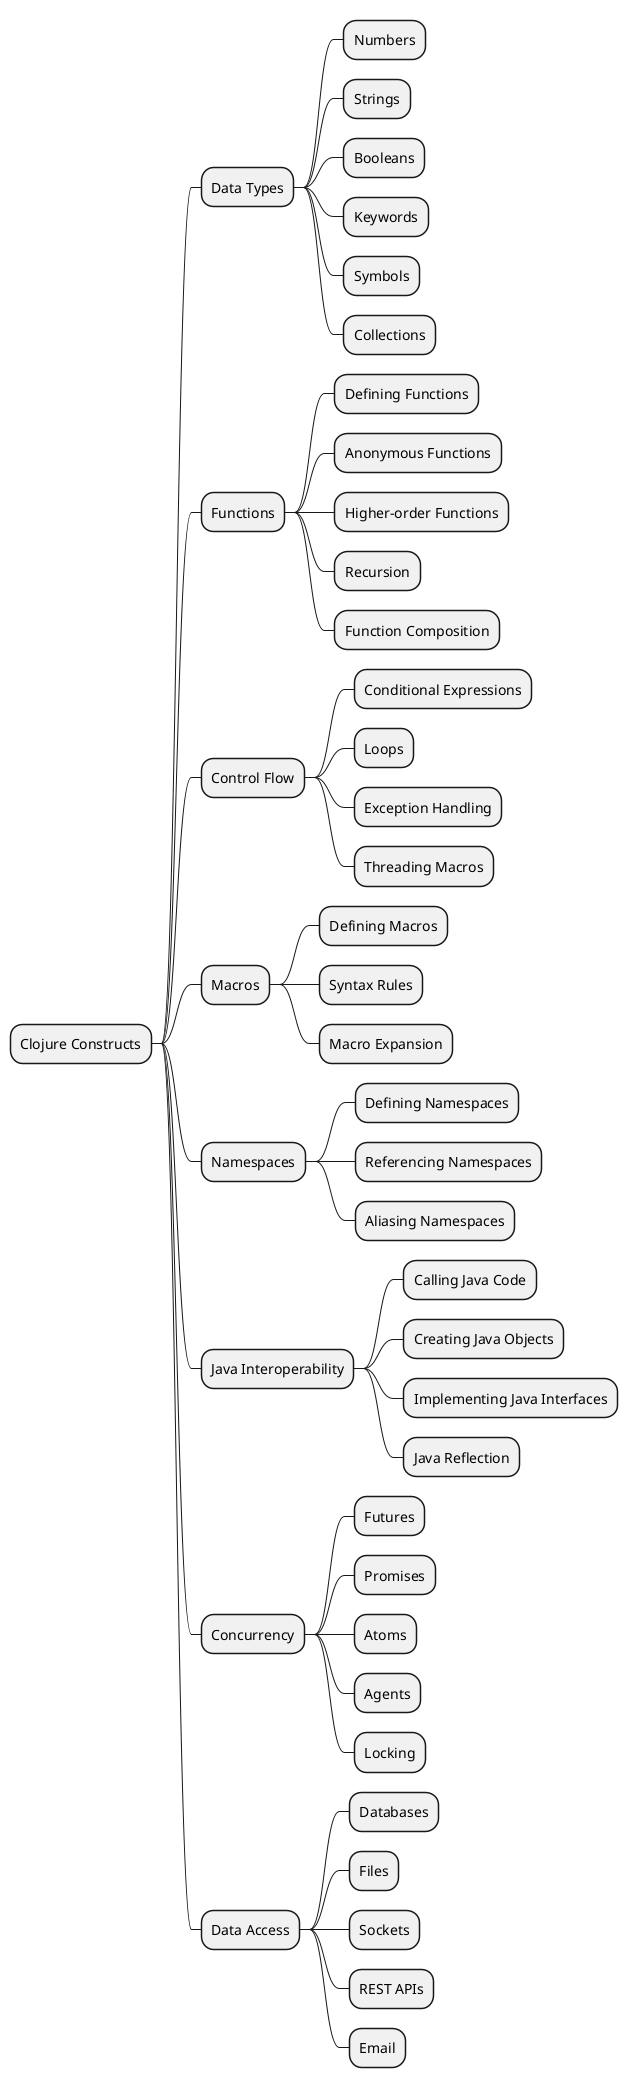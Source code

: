 @startmindmap

* Clojure Constructs

** Data Types
*** Numbers
*** Strings
*** Booleans
*** Keywords
*** Symbols
*** Collections

** Functions
*** Defining Functions
*** Anonymous Functions
*** Higher-order Functions
*** Recursion
*** Function Composition

** Control Flow
*** Conditional Expressions
*** Loops
*** Exception Handling
*** Threading Macros

** Macros
*** Defining Macros
*** Syntax Rules
*** Macro Expansion

** Namespaces
*** Defining Namespaces
*** Referencing Namespaces
*** Aliasing Namespaces

** Java Interoperability
*** Calling Java Code
*** Creating Java Objects
*** Implementing Java Interfaces
*** Java Reflection

** Concurrency
*** Futures
*** Promises
*** Atoms
*** Agents
*** Locking

** Data Access
*** Databases
*** Files
*** Sockets
*** REST APIs
*** Email

@endmindmap

